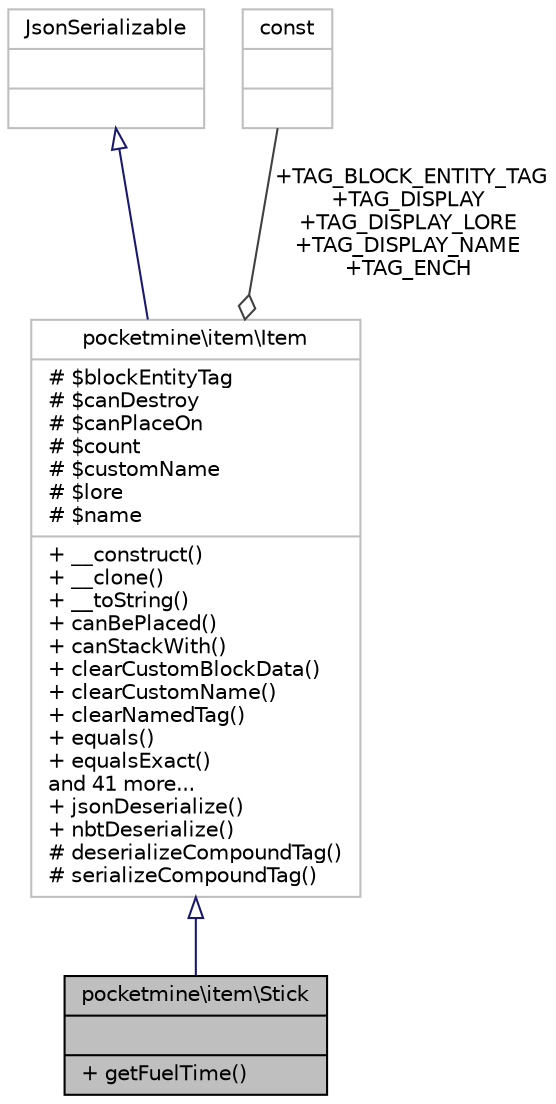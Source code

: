 digraph "pocketmine\item\Stick"
{
 // INTERACTIVE_SVG=YES
 // LATEX_PDF_SIZE
  edge [fontname="Helvetica",fontsize="10",labelfontname="Helvetica",labelfontsize="10"];
  node [fontname="Helvetica",fontsize="10",shape=record];
  Node1 [label="{pocketmine\\item\\Stick\n||+ getFuelTime()\l}",height=0.2,width=0.4,color="black", fillcolor="grey75", style="filled", fontcolor="black",tooltip=" "];
  Node2 -> Node1 [dir="back",color="midnightblue",fontsize="10",style="solid",arrowtail="onormal",fontname="Helvetica"];
  Node2 [label="{pocketmine\\item\\Item\n|# $blockEntityTag\l# $canDestroy\l# $canPlaceOn\l# $count\l# $customName\l# $lore\l# $name\l|+ __construct()\l+ __clone()\l+ __toString()\l+ canBePlaced()\l+ canStackWith()\l+ clearCustomBlockData()\l+ clearCustomName()\l+ clearNamedTag()\l+ equals()\l+ equalsExact()\land 41 more...\l+ jsonDeserialize()\l+ nbtDeserialize()\l# deserializeCompoundTag()\l# serializeCompoundTag()\l}",height=0.2,width=0.4,color="grey75", fillcolor="white", style="filled",URL="$d5/d8a/classpocketmine_1_1item_1_1_item.html",tooltip=" "];
  Node3 -> Node2 [dir="back",color="midnightblue",fontsize="10",style="solid",arrowtail="onormal",fontname="Helvetica"];
  Node3 [label="{JsonSerializable\n||}",height=0.2,width=0.4,color="grey75", fillcolor="white", style="filled",tooltip=" "];
  Node4 -> Node2 [color="grey25",fontsize="10",style="solid",label=" +TAG_BLOCK_ENTITY_TAG\n+TAG_DISPLAY\n+TAG_DISPLAY_LORE\n+TAG_DISPLAY_NAME\n+TAG_ENCH" ,arrowhead="odiamond",fontname="Helvetica"];
  Node4 [label="{const\n||}",height=0.2,width=0.4,color="grey75", fillcolor="white", style="filled",tooltip=" "];
}

